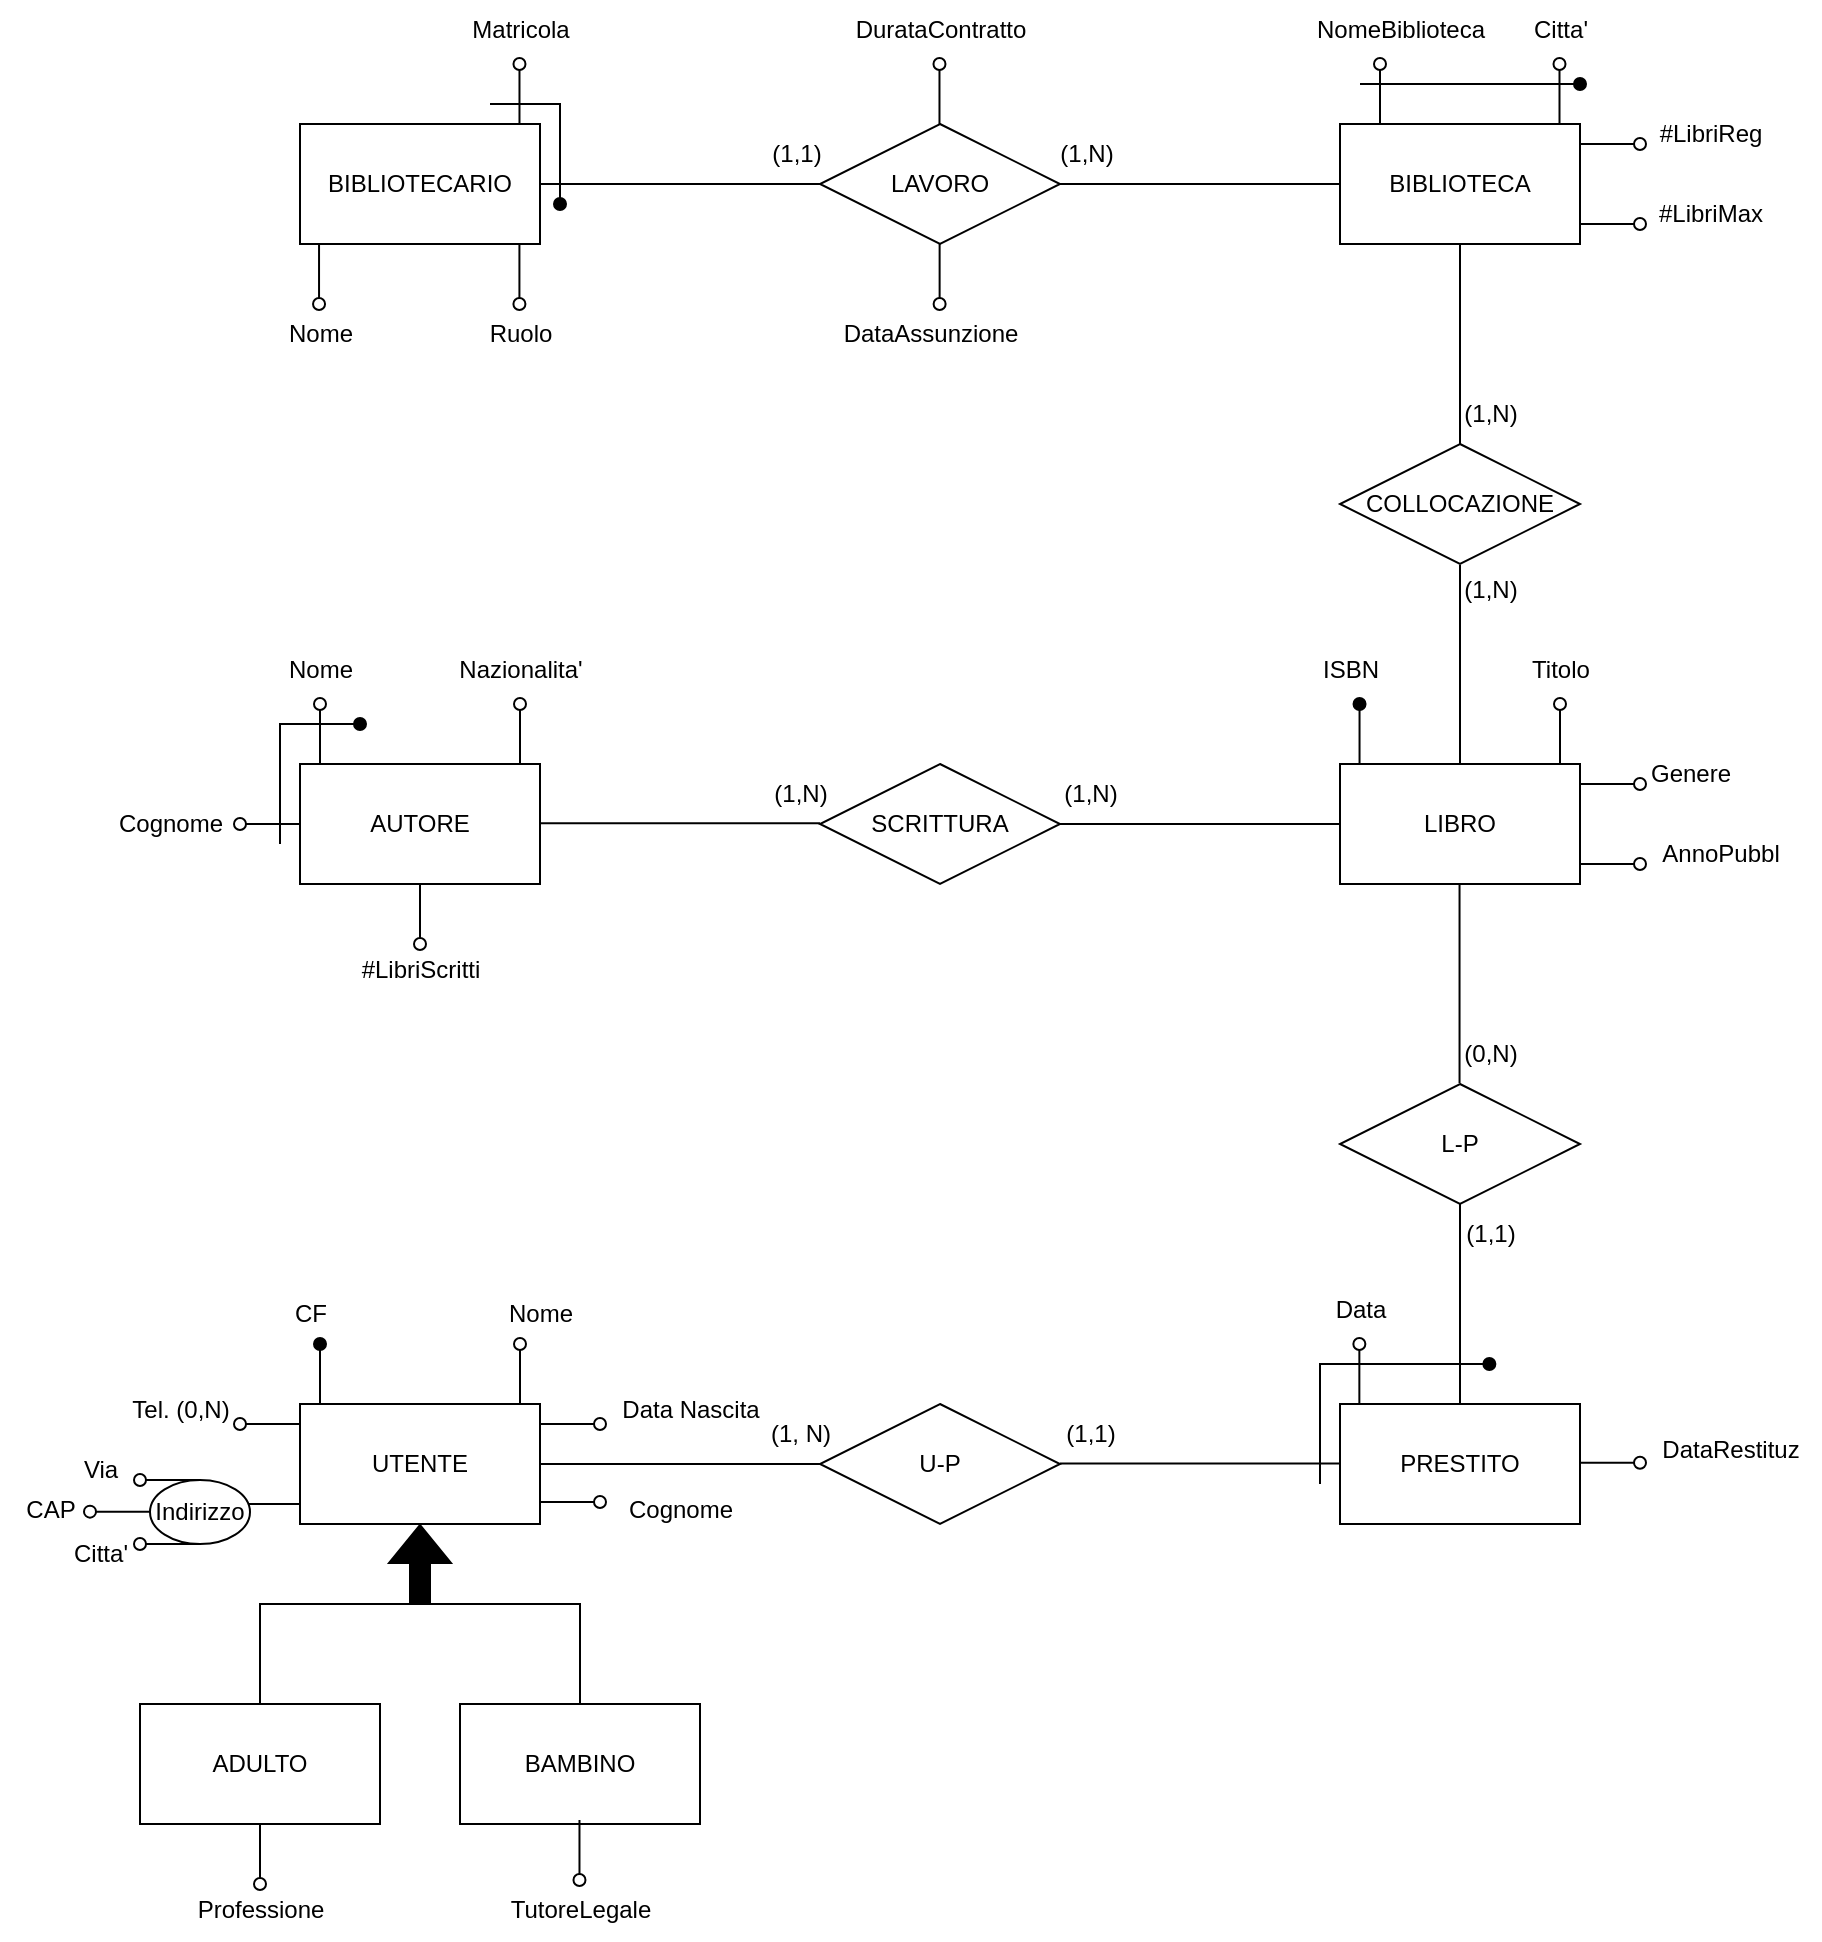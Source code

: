 <mxfile version="26.0.11">
  <diagram name="Pagina-1" id="CKPe9ArXParjtvpfLqmc">
    <mxGraphModel dx="1405" dy="1529" grid="1" gridSize="10" guides="1" tooltips="1" connect="1" arrows="1" fold="1" page="1" pageScale="1" pageWidth="827" pageHeight="1169" math="0" shadow="0">
      <root>
        <mxCell id="0" />
        <mxCell id="1" parent="0" />
        <mxCell id="aiX9ibEADZG4w50RFVKg-1" value="UTENTE" style="rounded=0;whiteSpace=wrap;html=1;" parent="1" vertex="1">
          <mxGeometry x="80" y="160" width="120" height="60" as="geometry" />
        </mxCell>
        <mxCell id="aiX9ibEADZG4w50RFVKg-2" value="" style="shape=flexArrow;endArrow=classic;html=1;rounded=0;fillColor=#000000;" parent="1" edge="1">
          <mxGeometry width="50" height="50" relative="1" as="geometry">
            <mxPoint x="140" y="260" as="sourcePoint" />
            <mxPoint x="140" y="220" as="targetPoint" />
          </mxGeometry>
        </mxCell>
        <mxCell id="aiX9ibEADZG4w50RFVKg-3" value="" style="endArrow=none;html=1;rounded=0;" parent="1" edge="1">
          <mxGeometry width="50" height="50" relative="1" as="geometry">
            <mxPoint x="60" y="310" as="sourcePoint" />
            <mxPoint x="140" y="260" as="targetPoint" />
            <Array as="points">
              <mxPoint x="60" y="260" />
            </Array>
          </mxGeometry>
        </mxCell>
        <mxCell id="aiX9ibEADZG4w50RFVKg-4" value="" style="endArrow=none;html=1;rounded=0;" parent="1" edge="1">
          <mxGeometry width="50" height="50" relative="1" as="geometry">
            <mxPoint x="220" y="310" as="sourcePoint" />
            <mxPoint x="140" y="260" as="targetPoint" />
            <Array as="points">
              <mxPoint x="220" y="260" />
              <mxPoint x="190" y="260" />
            </Array>
          </mxGeometry>
        </mxCell>
        <mxCell id="aiX9ibEADZG4w50RFVKg-5" value="ADULTO" style="rounded=0;whiteSpace=wrap;html=1;" parent="1" vertex="1">
          <mxGeometry y="310" width="120" height="60" as="geometry" />
        </mxCell>
        <mxCell id="aiX9ibEADZG4w50RFVKg-6" value="BAMBINO" style="rounded=0;whiteSpace=wrap;html=1;" parent="1" vertex="1">
          <mxGeometry x="160" y="310" width="120" height="60" as="geometry" />
        </mxCell>
        <mxCell id="aiX9ibEADZG4w50RFVKg-7" value="" style="endArrow=oval;html=1;rounded=0;endFill=1;" parent="1" edge="1">
          <mxGeometry width="50" height="50" relative="1" as="geometry">
            <mxPoint x="90" y="160" as="sourcePoint" />
            <mxPoint x="90" y="130" as="targetPoint" />
          </mxGeometry>
        </mxCell>
        <mxCell id="aiX9ibEADZG4w50RFVKg-8" value="CF" style="text;html=1;align=center;verticalAlign=middle;resizable=0;points=[];autosize=1;strokeColor=none;fillColor=none;" parent="1" vertex="1">
          <mxGeometry x="65" y="100" width="40" height="30" as="geometry" />
        </mxCell>
        <mxCell id="aiX9ibEADZG4w50RFVKg-9" value="Nome" style="text;html=1;align=center;verticalAlign=middle;resizable=0;points=[];autosize=1;strokeColor=none;fillColor=none;" parent="1" vertex="1">
          <mxGeometry x="170" y="100" width="60" height="30" as="geometry" />
        </mxCell>
        <mxCell id="aiX9ibEADZG4w50RFVKg-10" value="" style="endArrow=oval;html=1;rounded=0;endFill=0;" parent="1" edge="1">
          <mxGeometry width="50" height="50" relative="1" as="geometry">
            <mxPoint x="190" y="160" as="sourcePoint" />
            <mxPoint x="190" y="130" as="targetPoint" />
          </mxGeometry>
        </mxCell>
        <mxCell id="aiX9ibEADZG4w50RFVKg-11" value="Cognome" style="text;html=1;align=center;verticalAlign=middle;resizable=0;points=[];autosize=1;strokeColor=none;fillColor=none;" parent="1" vertex="1">
          <mxGeometry x="230" y="198" width="80" height="30" as="geometry" />
        </mxCell>
        <mxCell id="aiX9ibEADZG4w50RFVKg-12" value="" style="endArrow=oval;html=1;rounded=0;endFill=0;" parent="1" edge="1">
          <mxGeometry width="50" height="50" relative="1" as="geometry">
            <mxPoint x="80" y="170" as="sourcePoint" />
            <mxPoint x="50" y="170" as="targetPoint" />
          </mxGeometry>
        </mxCell>
        <mxCell id="aiX9ibEADZG4w50RFVKg-13" value="Tel. (0,N)" style="text;html=1;align=center;verticalAlign=middle;resizable=0;points=[];autosize=1;strokeColor=none;fillColor=none;" parent="1" vertex="1">
          <mxGeometry x="-15" y="148" width="70" height="30" as="geometry" />
        </mxCell>
        <mxCell id="aiX9ibEADZG4w50RFVKg-14" value="" style="endArrow=oval;html=1;rounded=0;endFill=0;" parent="1" edge="1">
          <mxGeometry width="50" height="50" relative="1" as="geometry">
            <mxPoint x="80" y="210" as="sourcePoint" />
            <mxPoint x="50" y="210" as="targetPoint" />
          </mxGeometry>
        </mxCell>
        <mxCell id="aiX9ibEADZG4w50RFVKg-15" value="Indirizzo" style="ellipse;whiteSpace=wrap;html=1;" parent="1" vertex="1">
          <mxGeometry x="5" y="198" width="50" height="32" as="geometry" />
        </mxCell>
        <mxCell id="aiX9ibEADZG4w50RFVKg-16" value="" style="endArrow=oval;html=1;rounded=0;endFill=0;" parent="1" edge="1">
          <mxGeometry width="50" height="50" relative="1" as="geometry">
            <mxPoint x="30" y="198" as="sourcePoint" />
            <mxPoint y="198" as="targetPoint" />
          </mxGeometry>
        </mxCell>
        <mxCell id="aiX9ibEADZG4w50RFVKg-17" value="Via" style="text;html=1;align=center;verticalAlign=middle;resizable=0;points=[];autosize=1;strokeColor=none;fillColor=none;" parent="1" vertex="1">
          <mxGeometry x="-40" y="178" width="40" height="30" as="geometry" />
        </mxCell>
        <mxCell id="aiX9ibEADZG4w50RFVKg-18" value="" style="endArrow=oval;html=1;rounded=0;endFill=0;" parent="1" edge="1">
          <mxGeometry width="50" height="50" relative="1" as="geometry">
            <mxPoint x="5" y="213.83" as="sourcePoint" />
            <mxPoint x="-25" y="213.83" as="targetPoint" />
          </mxGeometry>
        </mxCell>
        <mxCell id="aiX9ibEADZG4w50RFVKg-19" value="CAP" style="text;html=1;align=center;verticalAlign=middle;resizable=0;points=[];autosize=1;strokeColor=none;fillColor=none;" parent="1" vertex="1">
          <mxGeometry x="-70" y="198" width="50" height="30" as="geometry" />
        </mxCell>
        <mxCell id="aiX9ibEADZG4w50RFVKg-20" value="" style="endArrow=oval;html=1;rounded=0;endFill=0;" parent="1" edge="1">
          <mxGeometry width="50" height="50" relative="1" as="geometry">
            <mxPoint x="30" y="230" as="sourcePoint" />
            <mxPoint y="230" as="targetPoint" />
          </mxGeometry>
        </mxCell>
        <mxCell id="aiX9ibEADZG4w50RFVKg-21" value="Citta&#39;" style="text;html=1;align=center;verticalAlign=middle;resizable=0;points=[];autosize=1;strokeColor=none;fillColor=none;" parent="1" vertex="1">
          <mxGeometry x="-45" y="220" width="50" height="30" as="geometry" />
        </mxCell>
        <mxCell id="aiX9ibEADZG4w50RFVKg-22" value="" style="endArrow=oval;html=1;rounded=0;endFill=0;" parent="1" edge="1">
          <mxGeometry width="50" height="50" relative="1" as="geometry">
            <mxPoint x="200" y="170" as="sourcePoint" />
            <mxPoint x="230" y="170" as="targetPoint" />
          </mxGeometry>
        </mxCell>
        <mxCell id="aiX9ibEADZG4w50RFVKg-23" value="Data Nascita" style="text;html=1;align=center;verticalAlign=middle;resizable=0;points=[];autosize=1;strokeColor=none;fillColor=none;" parent="1" vertex="1">
          <mxGeometry x="230" y="148" width="90" height="30" as="geometry" />
        </mxCell>
        <mxCell id="aiX9ibEADZG4w50RFVKg-24" value="" style="endArrow=oval;html=1;rounded=0;endFill=0;" parent="1" edge="1">
          <mxGeometry width="50" height="50" relative="1" as="geometry">
            <mxPoint x="200" y="209" as="sourcePoint" />
            <mxPoint x="230" y="209" as="targetPoint" />
          </mxGeometry>
        </mxCell>
        <mxCell id="aiX9ibEADZG4w50RFVKg-25" value="U-P" style="rhombus;whiteSpace=wrap;html=1;" parent="1" vertex="1">
          <mxGeometry x="340" y="160" width="120" height="60" as="geometry" />
        </mxCell>
        <mxCell id="aiX9ibEADZG4w50RFVKg-26" value="" style="endArrow=none;html=1;rounded=0;exitX=1;exitY=0.5;exitDx=0;exitDy=0;" parent="1" source="aiX9ibEADZG4w50RFVKg-1" edge="1">
          <mxGeometry width="50" height="50" relative="1" as="geometry">
            <mxPoint x="290" y="240" as="sourcePoint" />
            <mxPoint x="340" y="190" as="targetPoint" />
          </mxGeometry>
        </mxCell>
        <mxCell id="aiX9ibEADZG4w50RFVKg-27" value="" style="endArrow=none;html=1;rounded=0;exitX=1;exitY=0.5;exitDx=0;exitDy=0;" parent="1" edge="1">
          <mxGeometry width="50" height="50" relative="1" as="geometry">
            <mxPoint x="460" y="189.73" as="sourcePoint" />
            <mxPoint x="600" y="189.73" as="targetPoint" />
          </mxGeometry>
        </mxCell>
        <mxCell id="aiX9ibEADZG4w50RFVKg-28" value="PRESTITO" style="rounded=0;whiteSpace=wrap;html=1;" parent="1" vertex="1">
          <mxGeometry x="600" y="160" width="120" height="60" as="geometry" />
        </mxCell>
        <mxCell id="aiX9ibEADZG4w50RFVKg-33" value="(1, N)" style="text;html=1;align=center;verticalAlign=middle;resizable=0;points=[];autosize=1;strokeColor=none;fillColor=none;" parent="1" vertex="1">
          <mxGeometry x="305" y="160" width="50" height="30" as="geometry" />
        </mxCell>
        <mxCell id="aiX9ibEADZG4w50RFVKg-34" value="(1,1)" style="text;html=1;align=center;verticalAlign=middle;resizable=0;points=[];autosize=1;strokeColor=none;fillColor=none;" parent="1" vertex="1">
          <mxGeometry x="450" y="160" width="50" height="30" as="geometry" />
        </mxCell>
        <mxCell id="aiX9ibEADZG4w50RFVKg-35" value="" style="endArrow=oval;html=1;rounded=0;endFill=1;" parent="1" edge="1">
          <mxGeometry width="50" height="50" relative="1" as="geometry">
            <mxPoint x="590" y="200" as="sourcePoint" />
            <mxPoint x="674.68" y="140" as="targetPoint" />
            <Array as="points">
              <mxPoint x="590" y="140" />
            </Array>
          </mxGeometry>
        </mxCell>
        <mxCell id="aiX9ibEADZG4w50RFVKg-36" value="Data" style="text;html=1;align=center;verticalAlign=middle;resizable=0;points=[];autosize=1;strokeColor=none;fillColor=none;" parent="1" vertex="1">
          <mxGeometry x="585" y="98" width="50" height="30" as="geometry" />
        </mxCell>
        <mxCell id="aiX9ibEADZG4w50RFVKg-37" value="" style="endArrow=oval;html=1;rounded=0;endFill=0;" parent="1" edge="1">
          <mxGeometry width="50" height="50" relative="1" as="geometry">
            <mxPoint x="609.68" y="160" as="sourcePoint" />
            <mxPoint x="609.68" y="130" as="targetPoint" />
          </mxGeometry>
        </mxCell>
        <mxCell id="aiX9ibEADZG4w50RFVKg-39" value="" style="endArrow=oval;html=1;rounded=0;endFill=0;" parent="1" edge="1">
          <mxGeometry width="50" height="50" relative="1" as="geometry">
            <mxPoint x="720" y="189.35" as="sourcePoint" />
            <mxPoint x="750" y="189.35" as="targetPoint" />
          </mxGeometry>
        </mxCell>
        <mxCell id="aiX9ibEADZG4w50RFVKg-40" value="DataRestituz" style="text;html=1;align=center;verticalAlign=middle;resizable=0;points=[];autosize=1;strokeColor=none;fillColor=none;" parent="1" vertex="1">
          <mxGeometry x="750" y="168" width="90" height="30" as="geometry" />
        </mxCell>
        <mxCell id="aiX9ibEADZG4w50RFVKg-43" value="L-P" style="rhombus;whiteSpace=wrap;html=1;" parent="1" vertex="1">
          <mxGeometry x="600" width="120" height="60" as="geometry" />
        </mxCell>
        <mxCell id="aiX9ibEADZG4w50RFVKg-44" value="" style="endArrow=none;html=1;rounded=0;exitX=1;exitY=0.5;exitDx=0;exitDy=0;" parent="1" edge="1">
          <mxGeometry width="50" height="50" relative="1" as="geometry">
            <mxPoint x="660" y="159.57" as="sourcePoint" />
            <mxPoint x="660" y="60" as="targetPoint" />
          </mxGeometry>
        </mxCell>
        <mxCell id="aiX9ibEADZG4w50RFVKg-45" value="(1,1)" style="text;html=1;align=center;verticalAlign=middle;resizable=0;points=[];autosize=1;strokeColor=none;fillColor=none;" parent="1" vertex="1">
          <mxGeometry x="650" y="60" width="50" height="30" as="geometry" />
        </mxCell>
        <mxCell id="aiX9ibEADZG4w50RFVKg-46" value="" style="endArrow=none;html=1;rounded=0;exitX=1;exitY=0.5;exitDx=0;exitDy=0;" parent="1" edge="1">
          <mxGeometry width="50" height="50" relative="1" as="geometry">
            <mxPoint x="659.77" y="-0.43" as="sourcePoint" />
            <mxPoint x="659.77" y="-100" as="targetPoint" />
          </mxGeometry>
        </mxCell>
        <mxCell id="aiX9ibEADZG4w50RFVKg-49" value="(0,N)" style="text;html=1;align=center;verticalAlign=middle;resizable=0;points=[];autosize=1;strokeColor=none;fillColor=none;" parent="1" vertex="1">
          <mxGeometry x="650" y="-30" width="50" height="30" as="geometry" />
        </mxCell>
        <mxCell id="aiX9ibEADZG4w50RFVKg-50" value="AUTORE" style="rounded=0;whiteSpace=wrap;html=1;" parent="1" vertex="1">
          <mxGeometry x="80" y="-160" width="120" height="60" as="geometry" />
        </mxCell>
        <mxCell id="aiX9ibEADZG4w50RFVKg-51" value="" style="endArrow=oval;html=1;rounded=0;endFill=0;" parent="1" edge="1">
          <mxGeometry width="50" height="50" relative="1" as="geometry">
            <mxPoint x="90" y="-160" as="sourcePoint" />
            <mxPoint x="90" y="-190" as="targetPoint" />
          </mxGeometry>
        </mxCell>
        <mxCell id="aiX9ibEADZG4w50RFVKg-53" value="" style="endArrow=oval;html=1;rounded=0;endFill=0;" parent="1" edge="1">
          <mxGeometry width="50" height="50" relative="1" as="geometry">
            <mxPoint x="190" y="-160" as="sourcePoint" />
            <mxPoint x="190" y="-190" as="targetPoint" />
          </mxGeometry>
        </mxCell>
        <mxCell id="aiX9ibEADZG4w50RFVKg-54" value="Nazionalita&#39;" style="text;html=1;align=center;verticalAlign=middle;resizable=0;points=[];autosize=1;strokeColor=none;fillColor=none;" parent="1" vertex="1">
          <mxGeometry x="145" y="-222" width="90" height="30" as="geometry" />
        </mxCell>
        <mxCell id="aiX9ibEADZG4w50RFVKg-55" value="" style="endArrow=oval;html=1;rounded=0;endFill=0;" parent="1" edge="1">
          <mxGeometry width="50" height="50" relative="1" as="geometry">
            <mxPoint x="79.57" y="-130" as="sourcePoint" />
            <mxPoint x="50" y="-130" as="targetPoint" />
          </mxGeometry>
        </mxCell>
        <mxCell id="aiX9ibEADZG4w50RFVKg-56" value="Cognome" style="text;html=1;align=center;verticalAlign=middle;resizable=0;points=[];autosize=1;strokeColor=none;fillColor=none;" parent="1" vertex="1">
          <mxGeometry x="-25" y="-145" width="80" height="30" as="geometry" />
        </mxCell>
        <mxCell id="aiX9ibEADZG4w50RFVKg-57" value="SCRITTURA" style="rhombus;whiteSpace=wrap;html=1;" parent="1" vertex="1">
          <mxGeometry x="340" y="-160" width="120" height="60" as="geometry" />
        </mxCell>
        <mxCell id="aiX9ibEADZG4w50RFVKg-58" value="" style="endArrow=none;html=1;rounded=0;exitX=1;exitY=0.5;exitDx=0;exitDy=0;" parent="1" edge="1">
          <mxGeometry width="50" height="50" relative="1" as="geometry">
            <mxPoint x="200" y="-130.33" as="sourcePoint" />
            <mxPoint x="340" y="-130.33" as="targetPoint" />
          </mxGeometry>
        </mxCell>
        <mxCell id="aiX9ibEADZG4w50RFVKg-59" value="(1,N)" style="text;html=1;align=center;verticalAlign=middle;resizable=0;points=[];autosize=1;strokeColor=none;fillColor=none;" parent="1" vertex="1">
          <mxGeometry x="305" y="-160" width="50" height="30" as="geometry" />
        </mxCell>
        <mxCell id="aiX9ibEADZG4w50RFVKg-60" value="" style="endArrow=none;html=1;rounded=0;exitX=1;exitY=0.5;exitDx=0;exitDy=0;" parent="1" edge="1">
          <mxGeometry width="50" height="50" relative="1" as="geometry">
            <mxPoint x="460" y="-130.0" as="sourcePoint" />
            <mxPoint x="600" y="-130.0" as="targetPoint" />
          </mxGeometry>
        </mxCell>
        <mxCell id="aiX9ibEADZG4w50RFVKg-61" value="(1,N)" style="text;html=1;align=center;verticalAlign=middle;resizable=0;points=[];autosize=1;strokeColor=none;fillColor=none;" parent="1" vertex="1">
          <mxGeometry x="450" y="-160" width="50" height="30" as="geometry" />
        </mxCell>
        <mxCell id="aiX9ibEADZG4w50RFVKg-62" value="LIBRO" style="rounded=0;whiteSpace=wrap;html=1;" parent="1" vertex="1">
          <mxGeometry x="600" y="-160" width="120" height="60" as="geometry" />
        </mxCell>
        <mxCell id="aiX9ibEADZG4w50RFVKg-63" value="" style="endArrow=oval;html=1;rounded=0;endFill=1;" parent="1" edge="1">
          <mxGeometry width="50" height="50" relative="1" as="geometry">
            <mxPoint x="609.77" y="-160" as="sourcePoint" />
            <mxPoint x="609.77" y="-190" as="targetPoint" />
          </mxGeometry>
        </mxCell>
        <mxCell id="aiX9ibEADZG4w50RFVKg-64" value="ISBN" style="text;html=1;align=center;verticalAlign=middle;resizable=0;points=[];autosize=1;strokeColor=none;fillColor=none;" parent="1" vertex="1">
          <mxGeometry x="580" y="-222" width="50" height="30" as="geometry" />
        </mxCell>
        <mxCell id="aiX9ibEADZG4w50RFVKg-65" value="" style="endArrow=oval;html=1;rounded=0;endFill=0;" parent="1" edge="1">
          <mxGeometry width="50" height="50" relative="1" as="geometry">
            <mxPoint x="710" y="-160" as="sourcePoint" />
            <mxPoint x="710" y="-190" as="targetPoint" />
          </mxGeometry>
        </mxCell>
        <mxCell id="aiX9ibEADZG4w50RFVKg-66" value="Titolo" style="text;html=1;align=center;verticalAlign=middle;resizable=0;points=[];autosize=1;strokeColor=none;fillColor=none;" parent="1" vertex="1">
          <mxGeometry x="685" y="-222" width="50" height="30" as="geometry" />
        </mxCell>
        <mxCell id="aiX9ibEADZG4w50RFVKg-67" value="" style="endArrow=oval;html=1;rounded=0;endFill=0;" parent="1" edge="1">
          <mxGeometry width="50" height="50" relative="1" as="geometry">
            <mxPoint x="720" y="-150" as="sourcePoint" />
            <mxPoint x="750" y="-150" as="targetPoint" />
          </mxGeometry>
        </mxCell>
        <mxCell id="aiX9ibEADZG4w50RFVKg-68" value="Genere" style="text;html=1;align=center;verticalAlign=middle;resizable=0;points=[];autosize=1;strokeColor=none;fillColor=none;" parent="1" vertex="1">
          <mxGeometry x="745" y="-170" width="60" height="30" as="geometry" />
        </mxCell>
        <mxCell id="aiX9ibEADZG4w50RFVKg-69" value="" style="endArrow=oval;html=1;rounded=0;endFill=0;" parent="1" edge="1">
          <mxGeometry width="50" height="50" relative="1" as="geometry">
            <mxPoint x="720" y="-110" as="sourcePoint" />
            <mxPoint x="750" y="-110" as="targetPoint" />
          </mxGeometry>
        </mxCell>
        <mxCell id="aiX9ibEADZG4w50RFVKg-70" value="AnnoPubbl" style="text;html=1;align=center;verticalAlign=middle;resizable=0;points=[];autosize=1;strokeColor=none;fillColor=none;" parent="1" vertex="1">
          <mxGeometry x="750" y="-130" width="80" height="30" as="geometry" />
        </mxCell>
        <mxCell id="aiX9ibEADZG4w50RFVKg-71" value="" style="endArrow=none;html=1;rounded=0;exitX=1;exitY=0.5;exitDx=0;exitDy=0;" parent="1" edge="1">
          <mxGeometry width="50" height="50" relative="1" as="geometry">
            <mxPoint x="660" y="-160" as="sourcePoint" />
            <mxPoint x="660" y="-259.57" as="targetPoint" />
          </mxGeometry>
        </mxCell>
        <mxCell id="aiX9ibEADZG4w50RFVKg-74" value="COLLOCAZIONE" style="rhombus;whiteSpace=wrap;html=1;" parent="1" vertex="1">
          <mxGeometry x="600" y="-320" width="120" height="60" as="geometry" />
        </mxCell>
        <mxCell id="aiX9ibEADZG4w50RFVKg-75" value="(1,N)" style="text;html=1;align=center;verticalAlign=middle;resizable=0;points=[];autosize=1;strokeColor=none;fillColor=none;" parent="1" vertex="1">
          <mxGeometry x="650" y="-262" width="50" height="30" as="geometry" />
        </mxCell>
        <mxCell id="aiX9ibEADZG4w50RFVKg-76" value="" style="endArrow=none;html=1;rounded=0;exitX=1;exitY=0.5;exitDx=0;exitDy=0;" parent="1" edge="1">
          <mxGeometry width="50" height="50" relative="1" as="geometry">
            <mxPoint x="660" y="-320" as="sourcePoint" />
            <mxPoint x="660" y="-419.57" as="targetPoint" />
          </mxGeometry>
        </mxCell>
        <mxCell id="aiX9ibEADZG4w50RFVKg-77" value="&lt;div&gt;BIBLIOTECA&lt;/div&gt;" style="rounded=0;whiteSpace=wrap;html=1;" parent="1" vertex="1">
          <mxGeometry x="600" y="-480" width="120" height="60" as="geometry" />
        </mxCell>
        <mxCell id="aiX9ibEADZG4w50RFVKg-78" value="(1,N)" style="text;html=1;align=center;verticalAlign=middle;resizable=0;points=[];autosize=1;strokeColor=none;fillColor=none;" parent="1" vertex="1">
          <mxGeometry x="650" y="-350" width="50" height="30" as="geometry" />
        </mxCell>
        <mxCell id="aiX9ibEADZG4w50RFVKg-79" value="" style="endArrow=oval;html=1;rounded=0;endFill=1;" parent="1" edge="1">
          <mxGeometry width="50" height="50" relative="1" as="geometry">
            <mxPoint x="610" y="-500" as="sourcePoint" />
            <mxPoint x="720" y="-500" as="targetPoint" />
          </mxGeometry>
        </mxCell>
        <mxCell id="aiX9ibEADZG4w50RFVKg-80" value="NomeBiblioteca" style="text;html=1;align=center;verticalAlign=middle;resizable=0;points=[];autosize=1;strokeColor=none;fillColor=none;" parent="1" vertex="1">
          <mxGeometry x="575" y="-542" width="110" height="30" as="geometry" />
        </mxCell>
        <mxCell id="aiX9ibEADZG4w50RFVKg-81" value="" style="endArrow=oval;html=1;rounded=0;endFill=0;" parent="1" edge="1">
          <mxGeometry width="50" height="50" relative="1" as="geometry">
            <mxPoint x="709.75" y="-480" as="sourcePoint" />
            <mxPoint x="709.75" y="-510" as="targetPoint" />
          </mxGeometry>
        </mxCell>
        <mxCell id="aiX9ibEADZG4w50RFVKg-82" value="Citta&#39;" style="text;html=1;align=center;verticalAlign=middle;resizable=0;points=[];autosize=1;strokeColor=none;fillColor=none;" parent="1" vertex="1">
          <mxGeometry x="685" y="-542" width="50" height="30" as="geometry" />
        </mxCell>
        <mxCell id="aiX9ibEADZG4w50RFVKg-83" value="" style="endArrow=oval;html=1;rounded=0;endFill=0;" parent="1" edge="1">
          <mxGeometry width="50" height="50" relative="1" as="geometry">
            <mxPoint x="720" y="-470" as="sourcePoint" />
            <mxPoint x="750" y="-470" as="targetPoint" />
          </mxGeometry>
        </mxCell>
        <mxCell id="aiX9ibEADZG4w50RFVKg-84" value="#LibriReg" style="text;html=1;align=center;verticalAlign=middle;resizable=0;points=[];autosize=1;strokeColor=none;fillColor=none;" parent="1" vertex="1">
          <mxGeometry x="750" y="-490" width="70" height="30" as="geometry" />
        </mxCell>
        <mxCell id="aiX9ibEADZG4w50RFVKg-85" value="LAVORO" style="rhombus;whiteSpace=wrap;html=1;" parent="1" vertex="1">
          <mxGeometry x="340" y="-480" width="120" height="60" as="geometry" />
        </mxCell>
        <mxCell id="aiX9ibEADZG4w50RFVKg-86" value="(1,1)" style="text;html=1;align=center;verticalAlign=middle;resizable=0;points=[];autosize=1;strokeColor=none;fillColor=none;" parent="1" vertex="1">
          <mxGeometry x="302.5" y="-480" width="50" height="30" as="geometry" />
        </mxCell>
        <mxCell id="aiX9ibEADZG4w50RFVKg-87" value="(1,N)" style="text;html=1;align=center;verticalAlign=middle;resizable=0;points=[];autosize=1;strokeColor=none;fillColor=none;" parent="1" vertex="1">
          <mxGeometry x="447.5" y="-480" width="50" height="30" as="geometry" />
        </mxCell>
        <mxCell id="aiX9ibEADZG4w50RFVKg-88" value="" style="endArrow=none;html=1;rounded=0;exitX=1;exitY=0.5;exitDx=0;exitDy=0;" parent="1" edge="1">
          <mxGeometry width="50" height="50" relative="1" as="geometry">
            <mxPoint x="460" y="-450" as="sourcePoint" />
            <mxPoint x="600" y="-450" as="targetPoint" />
          </mxGeometry>
        </mxCell>
        <mxCell id="aiX9ibEADZG4w50RFVKg-89" value="" style="endArrow=none;html=1;rounded=0;exitX=1;exitY=0.5;exitDx=0;exitDy=0;" parent="1" edge="1">
          <mxGeometry width="50" height="50" relative="1" as="geometry">
            <mxPoint x="200" y="-450" as="sourcePoint" />
            <mxPoint x="340" y="-450" as="targetPoint" />
          </mxGeometry>
        </mxCell>
        <mxCell id="aiX9ibEADZG4w50RFVKg-90" value="BIBLIOTECARIO" style="rounded=0;whiteSpace=wrap;html=1;" parent="1" vertex="1">
          <mxGeometry x="80" y="-480" width="120" height="60" as="geometry" />
        </mxCell>
        <mxCell id="aiX9ibEADZG4w50RFVKg-91" value="" style="endArrow=oval;html=1;rounded=0;endFill=0;" parent="1" edge="1">
          <mxGeometry width="50" height="50" relative="1" as="geometry">
            <mxPoint x="189.74" y="-480" as="sourcePoint" />
            <mxPoint x="189.74" y="-510" as="targetPoint" />
          </mxGeometry>
        </mxCell>
        <mxCell id="aiX9ibEADZG4w50RFVKg-92" value="Matricola" style="text;html=1;align=center;verticalAlign=middle;resizable=0;points=[];autosize=1;strokeColor=none;fillColor=none;" parent="1" vertex="1">
          <mxGeometry x="155" y="-542" width="70" height="30" as="geometry" />
        </mxCell>
        <mxCell id="aiX9ibEADZG4w50RFVKg-93" value="" style="endArrow=oval;html=1;rounded=0;endFill=0;" parent="1" edge="1">
          <mxGeometry width="50" height="50" relative="1" as="geometry">
            <mxPoint x="399.81" y="-420" as="sourcePoint" />
            <mxPoint x="399.81" y="-390" as="targetPoint" />
          </mxGeometry>
        </mxCell>
        <mxCell id="aiX9ibEADZG4w50RFVKg-94" value="DataAssunzione" style="text;html=1;align=center;verticalAlign=middle;resizable=0;points=[];autosize=1;strokeColor=none;fillColor=none;" parent="1" vertex="1">
          <mxGeometry x="340" y="-390" width="110" height="30" as="geometry" />
        </mxCell>
        <mxCell id="aiX9ibEADZG4w50RFVKg-95" value="" style="endArrow=oval;html=1;rounded=0;endFill=0;" parent="1" edge="1">
          <mxGeometry width="50" height="50" relative="1" as="geometry">
            <mxPoint x="89.52" y="-420" as="sourcePoint" />
            <mxPoint x="89.52" y="-390" as="targetPoint" />
          </mxGeometry>
        </mxCell>
        <mxCell id="aiX9ibEADZG4w50RFVKg-96" value="Nome" style="text;html=1;align=center;verticalAlign=middle;resizable=0;points=[];autosize=1;strokeColor=none;fillColor=none;" parent="1" vertex="1">
          <mxGeometry x="60" y="-390" width="60" height="30" as="geometry" />
        </mxCell>
        <mxCell id="aiX9ibEADZG4w50RFVKg-97" value="" style="endArrow=oval;html=1;rounded=0;endFill=0;" parent="1" edge="1">
          <mxGeometry width="50" height="50" relative="1" as="geometry">
            <mxPoint x="189.71" y="-420" as="sourcePoint" />
            <mxPoint x="189.71" y="-390" as="targetPoint" />
          </mxGeometry>
        </mxCell>
        <mxCell id="aiX9ibEADZG4w50RFVKg-98" value="Ruolo" style="text;html=1;align=center;verticalAlign=middle;resizable=0;points=[];autosize=1;strokeColor=none;fillColor=none;" parent="1" vertex="1">
          <mxGeometry x="165" y="-390" width="50" height="30" as="geometry" />
        </mxCell>
        <mxCell id="aiX9ibEADZG4w50RFVKg-100" value="" style="endArrow=oval;html=1;rounded=0;endFill=0;" parent="1" edge="1">
          <mxGeometry width="50" height="50" relative="1" as="geometry">
            <mxPoint x="620" y="-480" as="sourcePoint" />
            <mxPoint x="620" y="-510" as="targetPoint" />
          </mxGeometry>
        </mxCell>
        <mxCell id="aiX9ibEADZG4w50RFVKg-101" value="" style="endArrow=oval;html=1;rounded=0;endFill=0;" parent="1" edge="1">
          <mxGeometry width="50" height="50" relative="1" as="geometry">
            <mxPoint x="720" y="-430" as="sourcePoint" />
            <mxPoint x="750" y="-430" as="targetPoint" />
          </mxGeometry>
        </mxCell>
        <mxCell id="aiX9ibEADZG4w50RFVKg-102" value="#LibriMax" style="text;html=1;align=center;verticalAlign=middle;resizable=0;points=[];autosize=1;strokeColor=none;fillColor=none;" parent="1" vertex="1">
          <mxGeometry x="745" y="-450" width="80" height="30" as="geometry" />
        </mxCell>
        <mxCell id="aiX9ibEADZG4w50RFVKg-103" value="" style="endArrow=oval;html=1;rounded=0;endFill=1;" parent="1" edge="1">
          <mxGeometry width="50" height="50" relative="1" as="geometry">
            <mxPoint x="70" y="-120" as="sourcePoint" />
            <mxPoint x="110" y="-180" as="targetPoint" />
            <Array as="points">
              <mxPoint x="70" y="-180" />
            </Array>
          </mxGeometry>
        </mxCell>
        <mxCell id="aiX9ibEADZG4w50RFVKg-104" value="Nome" style="text;html=1;align=center;verticalAlign=middle;resizable=0;points=[];autosize=1;strokeColor=none;fillColor=none;" parent="1" vertex="1">
          <mxGeometry x="60" y="-222" width="60" height="30" as="geometry" />
        </mxCell>
        <mxCell id="aiX9ibEADZG4w50RFVKg-105" value="" style="endArrow=oval;html=1;rounded=0;endFill=0;" parent="1" edge="1">
          <mxGeometry width="50" height="50" relative="1" as="geometry">
            <mxPoint x="399.74" y="-480" as="sourcePoint" />
            <mxPoint x="399.74" y="-510" as="targetPoint" />
          </mxGeometry>
        </mxCell>
        <mxCell id="aiX9ibEADZG4w50RFVKg-106" value="DurataContratto" style="text;html=1;align=center;verticalAlign=middle;resizable=0;points=[];autosize=1;strokeColor=none;fillColor=none;" parent="1" vertex="1">
          <mxGeometry x="345" y="-542" width="110" height="30" as="geometry" />
        </mxCell>
        <mxCell id="aiX9ibEADZG4w50RFVKg-109" value="" style="endArrow=oval;html=1;rounded=0;endFill=0;" parent="1" edge="1">
          <mxGeometry width="50" height="50" relative="1" as="geometry">
            <mxPoint x="60.0" y="370" as="sourcePoint" />
            <mxPoint x="60.0" y="400" as="targetPoint" />
          </mxGeometry>
        </mxCell>
        <mxCell id="aiX9ibEADZG4w50RFVKg-111" value="" style="endArrow=oval;html=1;rounded=0;endFill=0;" parent="1" edge="1">
          <mxGeometry width="50" height="50" relative="1" as="geometry">
            <mxPoint x="219.74" y="368" as="sourcePoint" />
            <mxPoint x="219.74" y="398" as="targetPoint" />
          </mxGeometry>
        </mxCell>
        <mxCell id="aiX9ibEADZG4w50RFVKg-112" value="Professione" style="text;html=1;align=center;verticalAlign=middle;resizable=0;points=[];autosize=1;strokeColor=none;fillColor=none;" parent="1" vertex="1">
          <mxGeometry x="15" y="398" width="90" height="30" as="geometry" />
        </mxCell>
        <mxCell id="aiX9ibEADZG4w50RFVKg-113" value="TutoreLegale" style="text;html=1;align=center;verticalAlign=middle;resizable=0;points=[];autosize=1;strokeColor=none;fillColor=none;" parent="1" vertex="1">
          <mxGeometry x="175" y="398" width="90" height="30" as="geometry" />
        </mxCell>
        <mxCell id="aiX9ibEADZG4w50RFVKg-116" value="" style="endArrow=oval;html=1;rounded=0;endFill=0;" parent="1" edge="1">
          <mxGeometry width="50" height="50" relative="1" as="geometry">
            <mxPoint x="140" y="-100" as="sourcePoint" />
            <mxPoint x="140" y="-70" as="targetPoint" />
          </mxGeometry>
        </mxCell>
        <mxCell id="aiX9ibEADZG4w50RFVKg-117" value="#LibriScritti" style="text;html=1;align=center;verticalAlign=middle;resizable=0;points=[];autosize=1;strokeColor=none;fillColor=none;" parent="1" vertex="1">
          <mxGeometry x="100" y="-72" width="80" height="30" as="geometry" />
        </mxCell>
        <mxCell id="hF2abAkABjKY-cu_iDUw-6" value="" style="endArrow=oval;html=1;rounded=0;endFill=1;" parent="1" edge="1">
          <mxGeometry width="50" height="50" relative="1" as="geometry">
            <mxPoint x="175" y="-490" as="sourcePoint" />
            <mxPoint x="210" y="-440" as="targetPoint" />
            <Array as="points">
              <mxPoint x="210" y="-490" />
            </Array>
          </mxGeometry>
        </mxCell>
      </root>
    </mxGraphModel>
  </diagram>
</mxfile>
